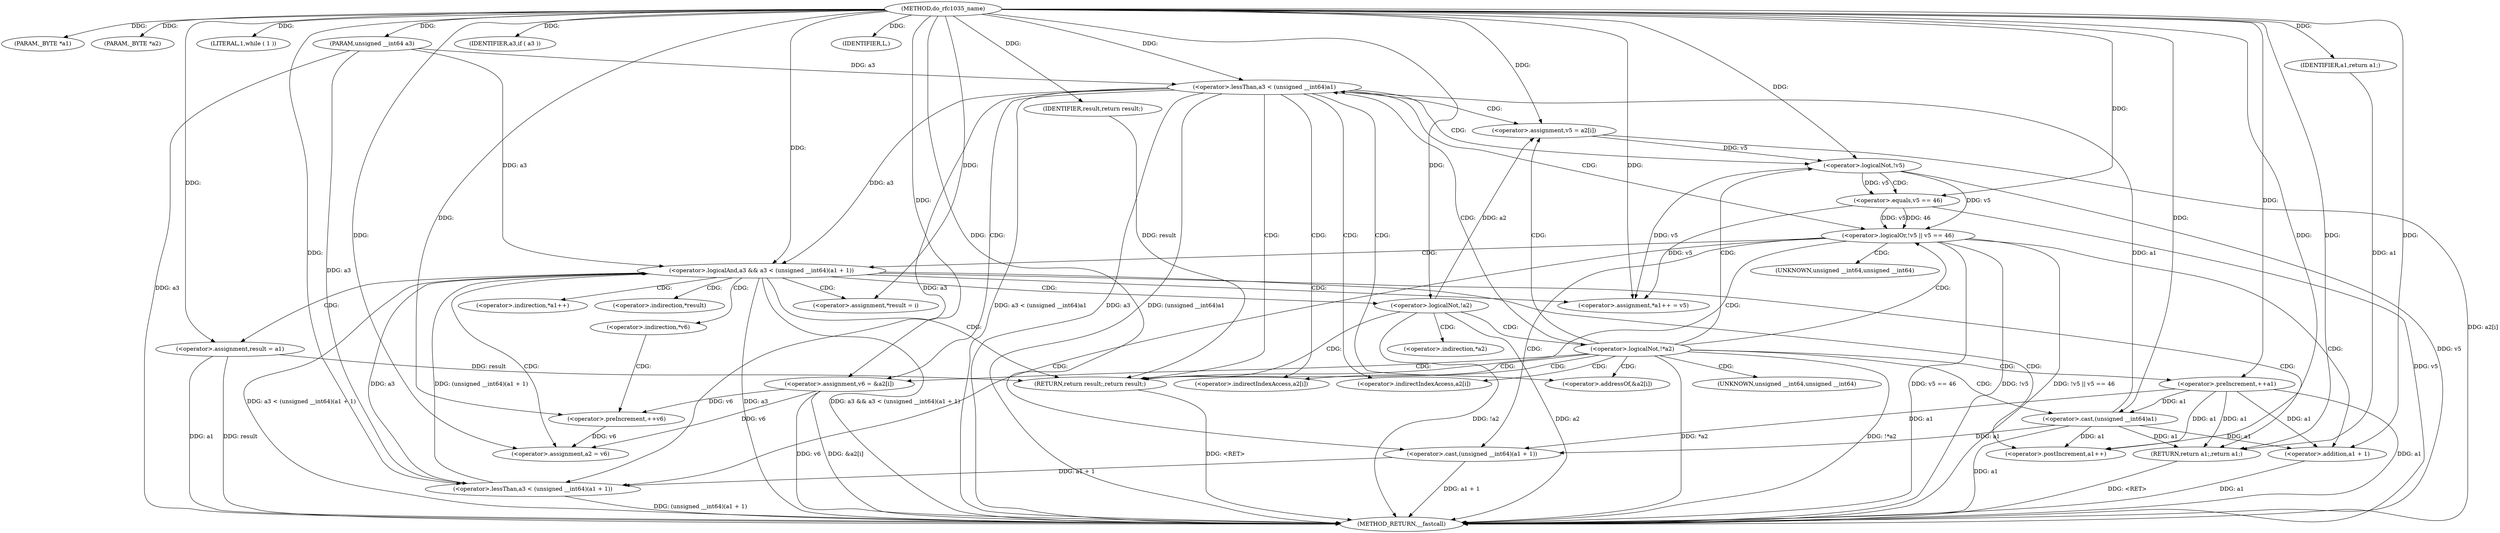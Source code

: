 digraph do_rfc1035_name {  
"1000105" [label = "(METHOD,do_rfc1035_name)" ]
"1000193" [label = "(METHOD_RETURN,__fastcall)" ]
"1000106" [label = "(PARAM,_BYTE *a1)" ]
"1000107" [label = "(PARAM,_BYTE *a2)" ]
"1000108" [label = "(PARAM,unsigned __int64 a3)" ]
"1000115" [label = "(LITERAL,1,while ( 1 ))" ]
"1000117" [label = "(<operator>.assignment,result = a1)" ]
"1000121" [label = "(<operator>.logicalNot,!a2)" ]
"1000125" [label = "(<operator>.logicalNot,!*a2)" ]
"1000129" [label = "(<operator>.preIncrement,++a1)" ]
"1000132" [label = "(IDENTIFIER,a3,if ( a3 ))" ]
"1000135" [label = "(<operator>.lessThan,a3 < (unsigned __int64)a1)" ]
"1000137" [label = "(<operator>.cast,(unsigned __int64)a1)" ]
"1000141" [label = "(IDENTIFIER,L,)" ]
"1000143" [label = "(<operator>.assignment,v5 = a2[i])" ]
"1000148" [label = "(<operator>.assignment,v6 = &a2[i])" ]
"1000155" [label = "(<operator>.logicalOr,!v5 || v5 == 46)" ]
"1000156" [label = "(<operator>.logicalNot,!v5)" ]
"1000158" [label = "(<operator>.equals,v5 == 46)" ]
"1000163" [label = "(<operator>.logicalAnd,a3 && a3 < (unsigned __int64)(a1 + 1))" ]
"1000165" [label = "(<operator>.lessThan,a3 < (unsigned __int64)(a1 + 1))" ]
"1000167" [label = "(<operator>.cast,(unsigned __int64)(a1 + 1))" ]
"1000169" [label = "(<operator>.addition,a1 + 1)" ]
"1000172" [label = "(RETURN,return a1;,return a1;)" ]
"1000173" [label = "(IDENTIFIER,a1,return a1;)" ]
"1000174" [label = "(<operator>.assignment,*a1++ = v5)" ]
"1000176" [label = "(<operator>.postIncrement,a1++)" ]
"1000179" [label = "(<operator>.assignment,*result = i)" ]
"1000186" [label = "(<operator>.preIncrement,++v6)" ]
"1000188" [label = "(<operator>.assignment,a2 = v6)" ]
"1000191" [label = "(RETURN,return result;,return result;)" ]
"1000192" [label = "(IDENTIFIER,result,return result;)" ]
"1000126" [label = "(<operator>.indirection,*a2)" ]
"1000138" [label = "(UNKNOWN,unsigned __int64,unsigned __int64)" ]
"1000145" [label = "(<operator>.indirectIndexAccess,a2[i])" ]
"1000150" [label = "(<operator>.addressOf,&a2[i])" ]
"1000151" [label = "(<operator>.indirectIndexAccess,a2[i])" ]
"1000168" [label = "(UNKNOWN,unsigned __int64,unsigned __int64)" ]
"1000175" [label = "(<operator>.indirection,*a1++)" ]
"1000180" [label = "(<operator>.indirection,*result)" ]
"1000184" [label = "(<operator>.indirection,*v6)" ]
  "1000191" -> "1000193"  [ label = "DDG: <RET>"] 
  "1000172" -> "1000193"  [ label = "DDG: <RET>"] 
  "1000156" -> "1000193"  [ label = "DDG: v5"] 
  "1000121" -> "1000193"  [ label = "DDG: !a2"] 
  "1000117" -> "1000193"  [ label = "DDG: a1"] 
  "1000155" -> "1000193"  [ label = "DDG: v5 == 46"] 
  "1000158" -> "1000193"  [ label = "DDG: v5"] 
  "1000169" -> "1000193"  [ label = "DDG: a1"] 
  "1000155" -> "1000193"  [ label = "DDG: !v5"] 
  "1000167" -> "1000193"  [ label = "DDG: a1 + 1"] 
  "1000143" -> "1000193"  [ label = "DDG: a2[i]"] 
  "1000163" -> "1000193"  [ label = "DDG: a3"] 
  "1000165" -> "1000193"  [ label = "DDG: (unsigned __int64)(a1 + 1)"] 
  "1000135" -> "1000193"  [ label = "DDG: a3"] 
  "1000163" -> "1000193"  [ label = "DDG: a3 && a3 < (unsigned __int64)(a1 + 1)"] 
  "1000137" -> "1000193"  [ label = "DDG: a1"] 
  "1000117" -> "1000193"  [ label = "DDG: result"] 
  "1000121" -> "1000193"  [ label = "DDG: a2"] 
  "1000135" -> "1000193"  [ label = "DDG: (unsigned __int64)a1"] 
  "1000129" -> "1000193"  [ label = "DDG: a1"] 
  "1000148" -> "1000193"  [ label = "DDG: &a2[i]"] 
  "1000148" -> "1000193"  [ label = "DDG: v6"] 
  "1000155" -> "1000193"  [ label = "DDG: !v5 || v5 == 46"] 
  "1000135" -> "1000193"  [ label = "DDG: a3 < (unsigned __int64)a1"] 
  "1000125" -> "1000193"  [ label = "DDG: *a2"] 
  "1000125" -> "1000193"  [ label = "DDG: !*a2"] 
  "1000108" -> "1000193"  [ label = "DDG: a3"] 
  "1000163" -> "1000193"  [ label = "DDG: a3 < (unsigned __int64)(a1 + 1)"] 
  "1000105" -> "1000106"  [ label = "DDG: "] 
  "1000105" -> "1000107"  [ label = "DDG: "] 
  "1000105" -> "1000108"  [ label = "DDG: "] 
  "1000105" -> "1000115"  [ label = "DDG: "] 
  "1000105" -> "1000117"  [ label = "DDG: "] 
  "1000105" -> "1000121"  [ label = "DDG: "] 
  "1000105" -> "1000129"  [ label = "DDG: "] 
  "1000105" -> "1000132"  [ label = "DDG: "] 
  "1000108" -> "1000135"  [ label = "DDG: a3"] 
  "1000105" -> "1000135"  [ label = "DDG: "] 
  "1000137" -> "1000135"  [ label = "DDG: a1"] 
  "1000129" -> "1000137"  [ label = "DDG: a1"] 
  "1000105" -> "1000137"  [ label = "DDG: "] 
  "1000105" -> "1000141"  [ label = "DDG: "] 
  "1000121" -> "1000143"  [ label = "DDG: a2"] 
  "1000105" -> "1000143"  [ label = "DDG: "] 
  "1000105" -> "1000148"  [ label = "DDG: "] 
  "1000156" -> "1000155"  [ label = "DDG: v5"] 
  "1000143" -> "1000156"  [ label = "DDG: v5"] 
  "1000105" -> "1000156"  [ label = "DDG: "] 
  "1000158" -> "1000155"  [ label = "DDG: v5"] 
  "1000158" -> "1000155"  [ label = "DDG: 46"] 
  "1000156" -> "1000158"  [ label = "DDG: v5"] 
  "1000105" -> "1000158"  [ label = "DDG: "] 
  "1000135" -> "1000163"  [ label = "DDG: a3"] 
  "1000165" -> "1000163"  [ label = "DDG: a3"] 
  "1000108" -> "1000163"  [ label = "DDG: a3"] 
  "1000105" -> "1000163"  [ label = "DDG: "] 
  "1000165" -> "1000163"  [ label = "DDG: (unsigned __int64)(a1 + 1)"] 
  "1000135" -> "1000165"  [ label = "DDG: a3"] 
  "1000108" -> "1000165"  [ label = "DDG: a3"] 
  "1000105" -> "1000165"  [ label = "DDG: "] 
  "1000167" -> "1000165"  [ label = "DDG: a1 + 1"] 
  "1000137" -> "1000167"  [ label = "DDG: a1"] 
  "1000129" -> "1000167"  [ label = "DDG: a1"] 
  "1000105" -> "1000167"  [ label = "DDG: "] 
  "1000137" -> "1000169"  [ label = "DDG: a1"] 
  "1000129" -> "1000169"  [ label = "DDG: a1"] 
  "1000105" -> "1000169"  [ label = "DDG: "] 
  "1000173" -> "1000172"  [ label = "DDG: a1"] 
  "1000137" -> "1000172"  [ label = "DDG: a1"] 
  "1000129" -> "1000172"  [ label = "DDG: a1"] 
  "1000105" -> "1000172"  [ label = "DDG: "] 
  "1000105" -> "1000173"  [ label = "DDG: "] 
  "1000156" -> "1000174"  [ label = "DDG: v5"] 
  "1000158" -> "1000174"  [ label = "DDG: v5"] 
  "1000105" -> "1000174"  [ label = "DDG: "] 
  "1000137" -> "1000176"  [ label = "DDG: a1"] 
  "1000129" -> "1000176"  [ label = "DDG: a1"] 
  "1000105" -> "1000176"  [ label = "DDG: "] 
  "1000105" -> "1000179"  [ label = "DDG: "] 
  "1000148" -> "1000186"  [ label = "DDG: v6"] 
  "1000105" -> "1000186"  [ label = "DDG: "] 
  "1000148" -> "1000188"  [ label = "DDG: v6"] 
  "1000186" -> "1000188"  [ label = "DDG: v6"] 
  "1000105" -> "1000188"  [ label = "DDG: "] 
  "1000192" -> "1000191"  [ label = "DDG: result"] 
  "1000117" -> "1000191"  [ label = "DDG: result"] 
  "1000105" -> "1000192"  [ label = "DDG: "] 
  "1000121" -> "1000191"  [ label = "CDG: "] 
  "1000121" -> "1000126"  [ label = "CDG: "] 
  "1000121" -> "1000125"  [ label = "CDG: "] 
  "1000125" -> "1000191"  [ label = "CDG: "] 
  "1000125" -> "1000129"  [ label = "CDG: "] 
  "1000125" -> "1000143"  [ label = "CDG: "] 
  "1000125" -> "1000138"  [ label = "CDG: "] 
  "1000125" -> "1000137"  [ label = "CDG: "] 
  "1000125" -> "1000135"  [ label = "CDG: "] 
  "1000125" -> "1000156"  [ label = "CDG: "] 
  "1000125" -> "1000155"  [ label = "CDG: "] 
  "1000125" -> "1000151"  [ label = "CDG: "] 
  "1000125" -> "1000150"  [ label = "CDG: "] 
  "1000125" -> "1000148"  [ label = "CDG: "] 
  "1000125" -> "1000145"  [ label = "CDG: "] 
  "1000135" -> "1000191"  [ label = "CDG: "] 
  "1000135" -> "1000143"  [ label = "CDG: "] 
  "1000135" -> "1000156"  [ label = "CDG: "] 
  "1000135" -> "1000155"  [ label = "CDG: "] 
  "1000135" -> "1000151"  [ label = "CDG: "] 
  "1000135" -> "1000150"  [ label = "CDG: "] 
  "1000135" -> "1000148"  [ label = "CDG: "] 
  "1000135" -> "1000145"  [ label = "CDG: "] 
  "1000155" -> "1000163"  [ label = "CDG: "] 
  "1000155" -> "1000191"  [ label = "CDG: "] 
  "1000155" -> "1000169"  [ label = "CDG: "] 
  "1000155" -> "1000168"  [ label = "CDG: "] 
  "1000155" -> "1000167"  [ label = "CDG: "] 
  "1000155" -> "1000165"  [ label = "CDG: "] 
  "1000156" -> "1000158"  [ label = "CDG: "] 
  "1000163" -> "1000176"  [ label = "CDG: "] 
  "1000163" -> "1000175"  [ label = "CDG: "] 
  "1000163" -> "1000174"  [ label = "CDG: "] 
  "1000163" -> "1000172"  [ label = "CDG: "] 
  "1000163" -> "1000188"  [ label = "CDG: "] 
  "1000163" -> "1000184"  [ label = "CDG: "] 
  "1000163" -> "1000180"  [ label = "CDG: "] 
  "1000163" -> "1000179"  [ label = "CDG: "] 
  "1000163" -> "1000191"  [ label = "CDG: "] 
  "1000163" -> "1000121"  [ label = "CDG: "] 
  "1000163" -> "1000117"  [ label = "CDG: "] 
  "1000184" -> "1000186"  [ label = "CDG: "] 
}
